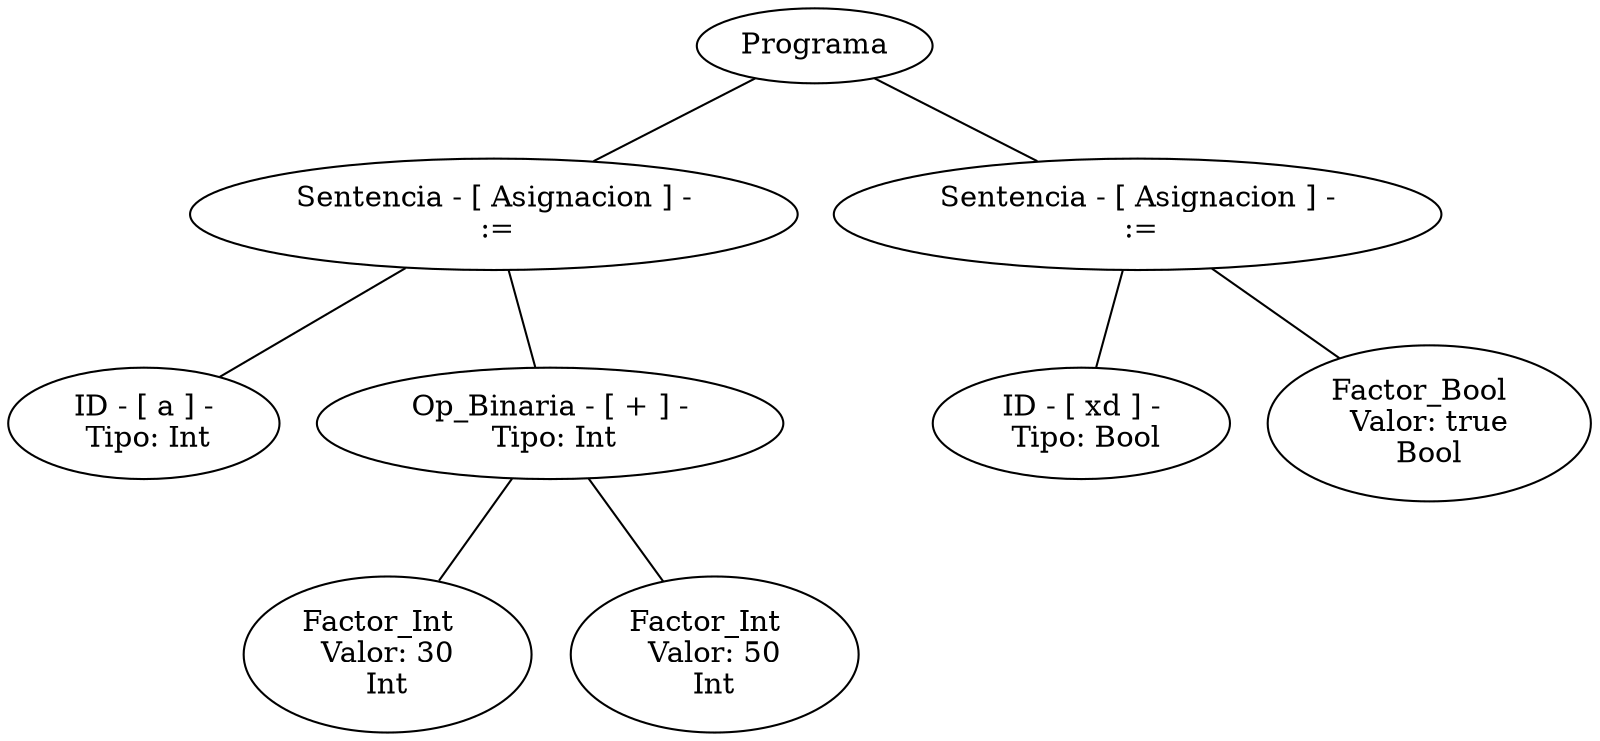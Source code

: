 graph G {nodo_programa[label="Programa"]
nodo_1404887034[label="Sentencia - [ Asignacion ] -
 :="]
nodo_programa--nodo_1404887034
nodo_848463399[label=" ID - [ a ] - 
 Tipo: Int"]
nodo_1404887034--nodo_848463399
nodo_821037884[label=" Op_Binaria - [ + ] - 
 Tipo: Int"]
nodo_1404887034--nodo_821037884
nodo_1953158874[label="Factor_Int  
 Valor: 30 
Int"]
nodo_821037884--nodo_1953158874
nodo_26421145[label="Factor_Int  
 Valor: 50 
Int"]
nodo_821037884--nodo_26421145
nodo_535459917[label="Sentencia - [ Asignacion ] -
 :="]
nodo_programa--nodo_535459917
nodo_861878647[label=" ID - [ xd ] - 
 Tipo: Bool"]
nodo_535459917--nodo_861878647
nodo_1342870732[label="Factor_Bool  
 Valor: true 
Bool"]
nodo_535459917--nodo_1342870732
}
